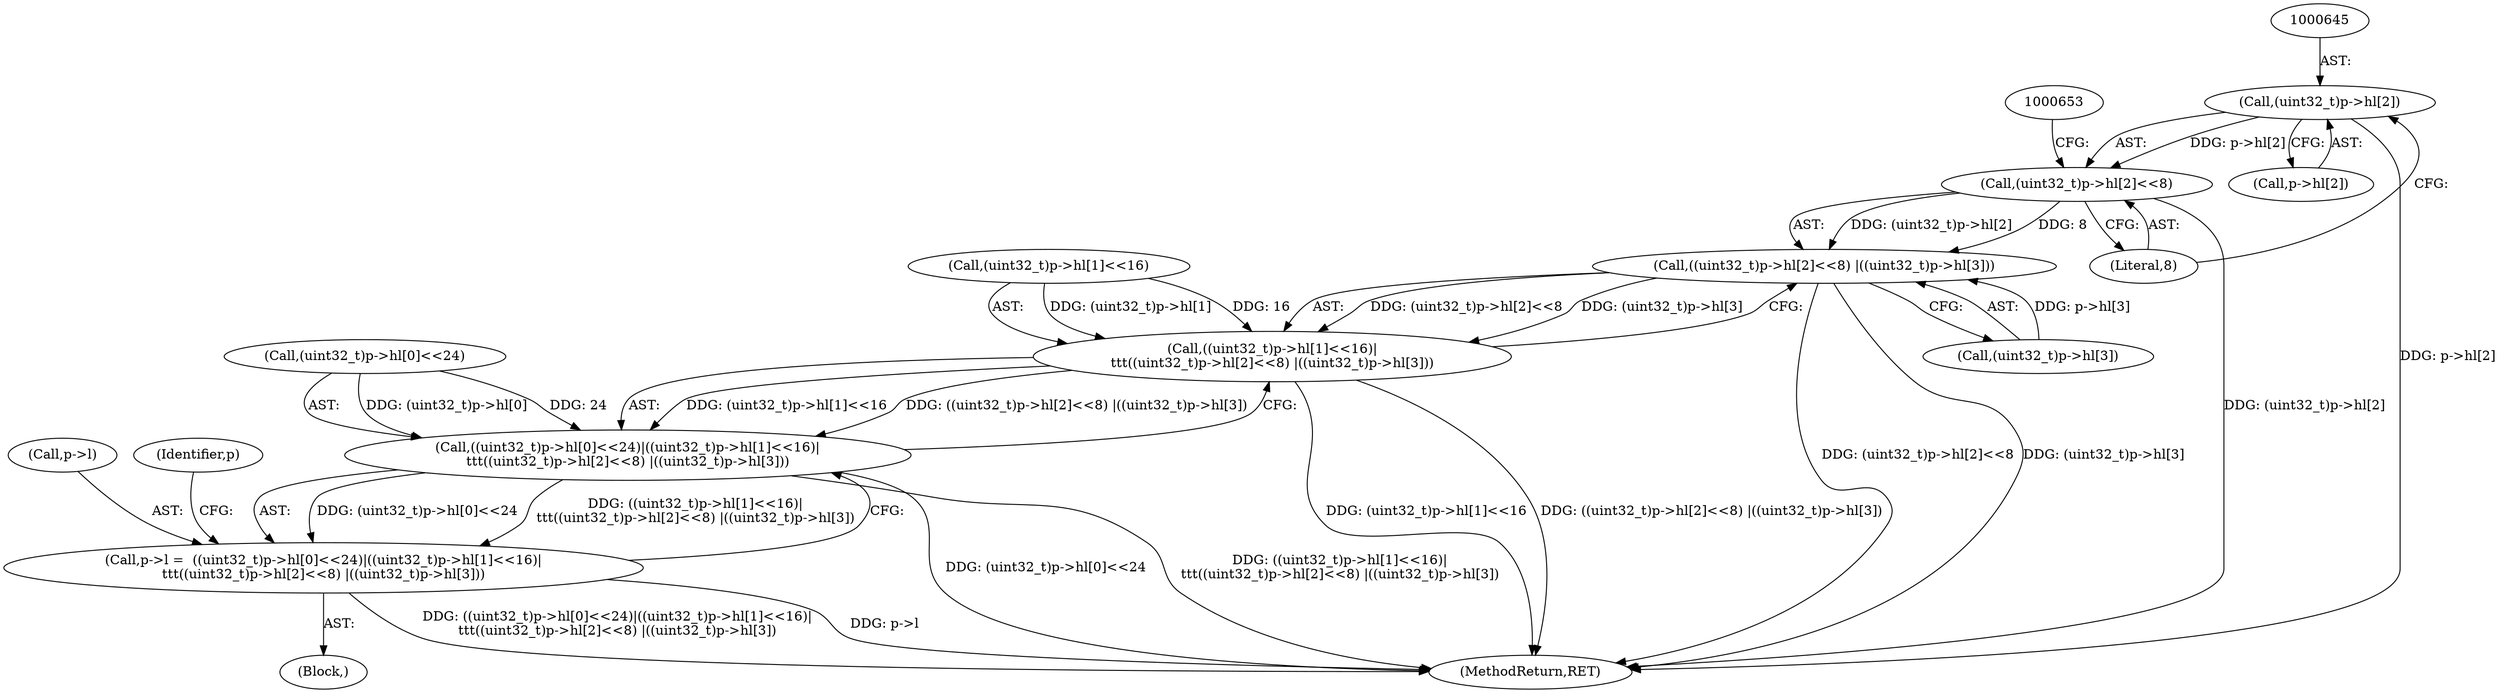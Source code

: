 digraph "0_file_59e63838913eee47f5c120a6c53d4565af638158@array" {
"1000644" [label="(Call,(uint32_t)p->hl[2])"];
"1000643" [label="(Call,(uint32_t)p->hl[2]<<8)"];
"1000642" [label="(Call,((uint32_t)p->hl[2]<<8) |((uint32_t)p->hl[3]))"];
"1000632" [label="(Call,((uint32_t)p->hl[1]<<16)|\n\t\t\t((uint32_t)p->hl[2]<<8) |((uint32_t)p->hl[3]))"];
"1000622" [label="(Call,((uint32_t)p->hl[0]<<24)|((uint32_t)p->hl[1]<<16)|\n\t\t\t((uint32_t)p->hl[2]<<8) |((uint32_t)p->hl[3]))"];
"1000618" [label="(Call,p->l =  ((uint32_t)p->hl[0]<<24)|((uint32_t)p->hl[1]<<16)|\n\t\t\t((uint32_t)p->hl[2]<<8) |((uint32_t)p->hl[3]))"];
"1000644" [label="(Call,(uint32_t)p->hl[2])"];
"1000632" [label="(Call,((uint32_t)p->hl[1]<<16)|\n\t\t\t((uint32_t)p->hl[2]<<8) |((uint32_t)p->hl[3]))"];
"1000651" [label="(Literal,8)"];
"1000123" [label="(Block,)"];
"1000619" [label="(Call,p->l)"];
"1000646" [label="(Call,p->hl[2])"];
"1000908" [label="(MethodReturn,RET)"];
"1000622" [label="(Call,((uint32_t)p->hl[0]<<24)|((uint32_t)p->hl[1]<<16)|\n\t\t\t((uint32_t)p->hl[2]<<8) |((uint32_t)p->hl[3]))"];
"1000623" [label="(Call,(uint32_t)p->hl[0]<<24)"];
"1000643" [label="(Call,(uint32_t)p->hl[2]<<8)"];
"1000652" [label="(Call,(uint32_t)p->hl[3])"];
"1000660" [label="(Identifier,p)"];
"1000618" [label="(Call,p->l =  ((uint32_t)p->hl[0]<<24)|((uint32_t)p->hl[1]<<16)|\n\t\t\t((uint32_t)p->hl[2]<<8) |((uint32_t)p->hl[3]))"];
"1000633" [label="(Call,(uint32_t)p->hl[1]<<16)"];
"1000642" [label="(Call,((uint32_t)p->hl[2]<<8) |((uint32_t)p->hl[3]))"];
"1000644" -> "1000643"  [label="AST: "];
"1000644" -> "1000646"  [label="CFG: "];
"1000645" -> "1000644"  [label="AST: "];
"1000646" -> "1000644"  [label="AST: "];
"1000651" -> "1000644"  [label="CFG: "];
"1000644" -> "1000908"  [label="DDG: p->hl[2]"];
"1000644" -> "1000643"  [label="DDG: p->hl[2]"];
"1000643" -> "1000642"  [label="AST: "];
"1000643" -> "1000651"  [label="CFG: "];
"1000651" -> "1000643"  [label="AST: "];
"1000653" -> "1000643"  [label="CFG: "];
"1000643" -> "1000908"  [label="DDG: (uint32_t)p->hl[2]"];
"1000643" -> "1000642"  [label="DDG: (uint32_t)p->hl[2]"];
"1000643" -> "1000642"  [label="DDG: 8"];
"1000642" -> "1000632"  [label="AST: "];
"1000642" -> "1000652"  [label="CFG: "];
"1000652" -> "1000642"  [label="AST: "];
"1000632" -> "1000642"  [label="CFG: "];
"1000642" -> "1000908"  [label="DDG: (uint32_t)p->hl[2]<<8"];
"1000642" -> "1000908"  [label="DDG: (uint32_t)p->hl[3]"];
"1000642" -> "1000632"  [label="DDG: (uint32_t)p->hl[2]<<8"];
"1000642" -> "1000632"  [label="DDG: (uint32_t)p->hl[3]"];
"1000652" -> "1000642"  [label="DDG: p->hl[3]"];
"1000632" -> "1000622"  [label="AST: "];
"1000633" -> "1000632"  [label="AST: "];
"1000622" -> "1000632"  [label="CFG: "];
"1000632" -> "1000908"  [label="DDG: (uint32_t)p->hl[1]<<16"];
"1000632" -> "1000908"  [label="DDG: ((uint32_t)p->hl[2]<<8) |((uint32_t)p->hl[3])"];
"1000632" -> "1000622"  [label="DDG: (uint32_t)p->hl[1]<<16"];
"1000632" -> "1000622"  [label="DDG: ((uint32_t)p->hl[2]<<8) |((uint32_t)p->hl[3])"];
"1000633" -> "1000632"  [label="DDG: (uint32_t)p->hl[1]"];
"1000633" -> "1000632"  [label="DDG: 16"];
"1000622" -> "1000618"  [label="AST: "];
"1000623" -> "1000622"  [label="AST: "];
"1000618" -> "1000622"  [label="CFG: "];
"1000622" -> "1000908"  [label="DDG: (uint32_t)p->hl[0]<<24"];
"1000622" -> "1000908"  [label="DDG: ((uint32_t)p->hl[1]<<16)|\n\t\t\t((uint32_t)p->hl[2]<<8) |((uint32_t)p->hl[3])"];
"1000622" -> "1000618"  [label="DDG: (uint32_t)p->hl[0]<<24"];
"1000622" -> "1000618"  [label="DDG: ((uint32_t)p->hl[1]<<16)|\n\t\t\t((uint32_t)p->hl[2]<<8) |((uint32_t)p->hl[3])"];
"1000623" -> "1000622"  [label="DDG: (uint32_t)p->hl[0]"];
"1000623" -> "1000622"  [label="DDG: 24"];
"1000618" -> "1000123"  [label="AST: "];
"1000619" -> "1000618"  [label="AST: "];
"1000660" -> "1000618"  [label="CFG: "];
"1000618" -> "1000908"  [label="DDG: ((uint32_t)p->hl[0]<<24)|((uint32_t)p->hl[1]<<16)|\n\t\t\t((uint32_t)p->hl[2]<<8) |((uint32_t)p->hl[3])"];
"1000618" -> "1000908"  [label="DDG: p->l"];
}
